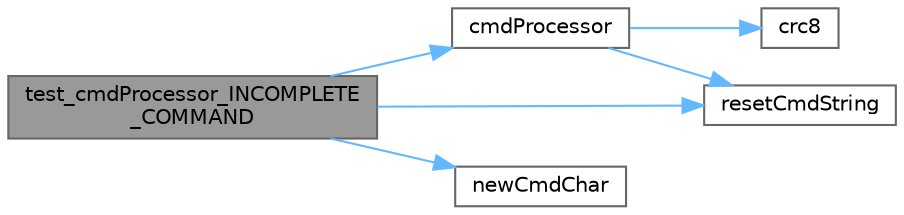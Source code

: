 digraph "test_cmdProcessor_INCOMPLETE_COMMAND"
{
 // LATEX_PDF_SIZE
  bgcolor="transparent";
  edge [fontname=Helvetica,fontsize=10,labelfontname=Helvetica,labelfontsize=10];
  node [fontname=Helvetica,fontsize=10,shape=box,height=0.2,width=0.4];
  rankdir="LR";
  Node1 [label="test_cmdProcessor_INCOMPLETE\l_COMMAND",height=0.2,width=0.4,color="gray40", fillcolor="grey60", style="filled", fontcolor="black",tooltip=" "];
  Node1 -> Node2 [color="steelblue1",style="solid"];
  Node2 [label="cmdProcessor",height=0.2,width=0.4,color="grey40", fillcolor="white", style="filled",URL="$cmdproc_8c.html#afbdfe0465dfd34a5f244fe41fa27c12a",tooltip="Processes the the chars received so far looking for commands."];
  Node2 -> Node3 [color="steelblue1",style="solid"];
  Node3 [label="crc8",height=0.2,width=0.4,color="grey40", fillcolor="white", style="filled",URL="$crc8_8c.html#a966a4f0cb0641198e11dbb8c09653b4b",tooltip="Calculates the crc with 8bits (unsigned char size)"];
  Node2 -> Node4 [color="steelblue1",style="solid"];
  Node4 [label="resetCmdString",height=0.2,width=0.4,color="grey40", fillcolor="white", style="filled",URL="$cmdproc_8c.html#a0ca5ed7b8f6b1a5ee8f1ae22ea9d0400",tooltip="Resets the commanbd string."];
  Node1 -> Node5 [color="steelblue1",style="solid"];
  Node5 [label="newCmdChar",height=0.2,width=0.4,color="grey40", fillcolor="white", style="filled",URL="$cmdproc_8c.html#aeef5e88ff5a207e83ac21996c98d375d",tooltip="Adds a char to the cmd string"];
  Node1 -> Node4 [color="steelblue1",style="solid"];
}
